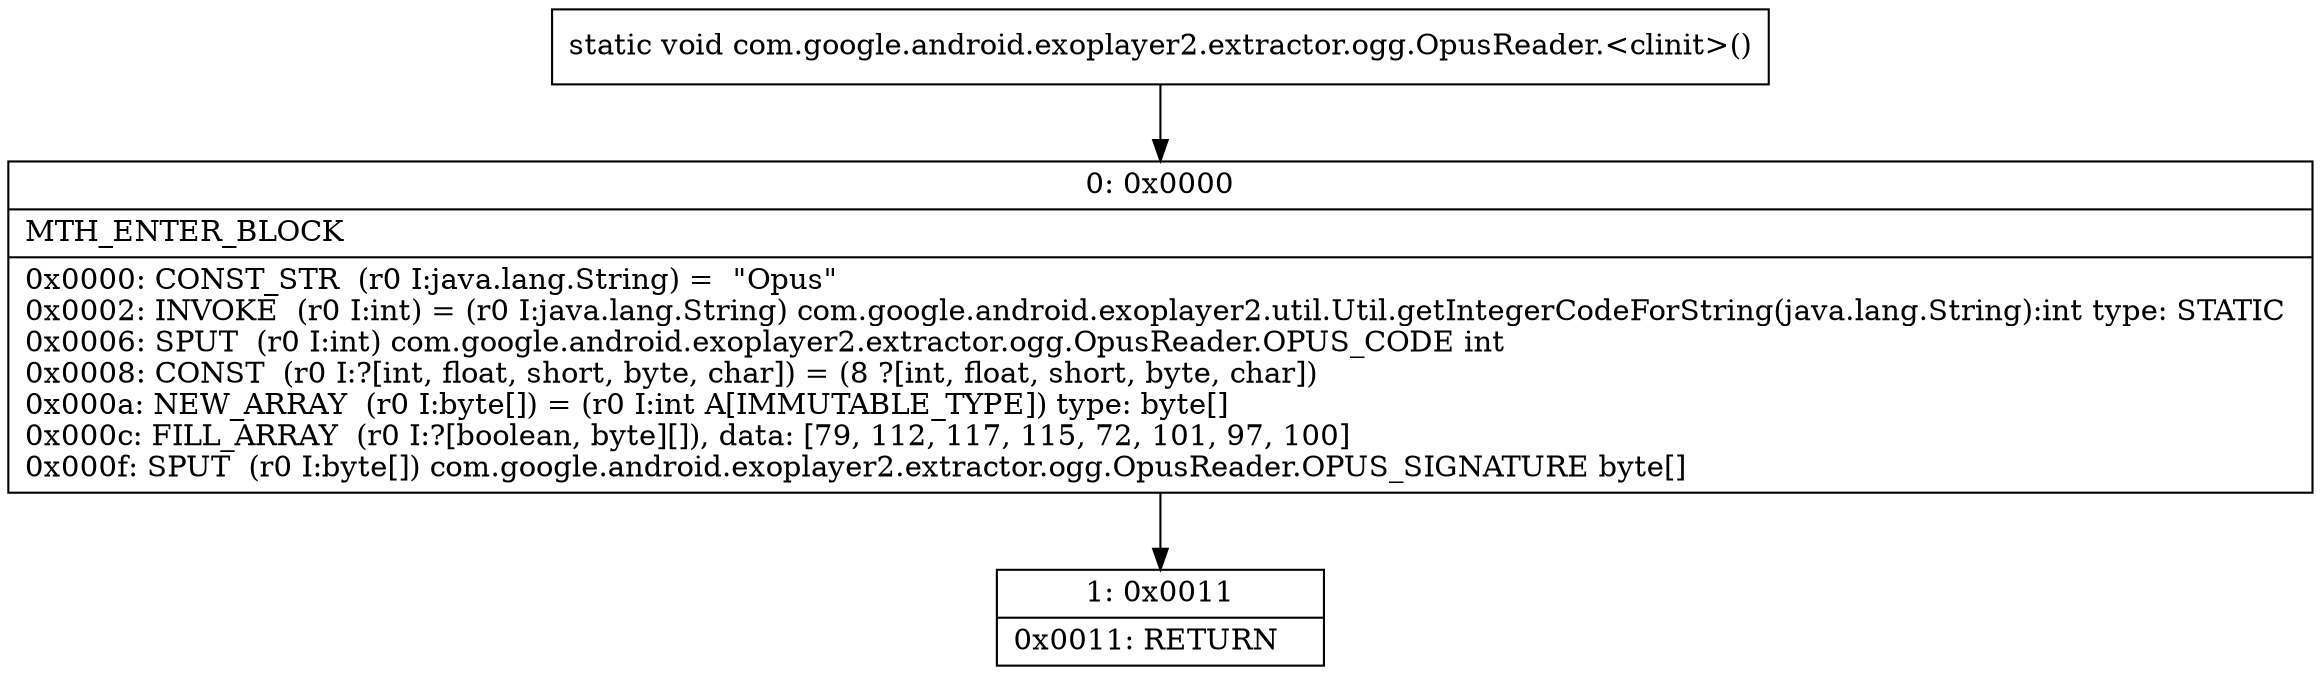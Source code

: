 digraph "CFG forcom.google.android.exoplayer2.extractor.ogg.OpusReader.\<clinit\>()V" {
Node_0 [shape=record,label="{0\:\ 0x0000|MTH_ENTER_BLOCK\l|0x0000: CONST_STR  (r0 I:java.lang.String) =  \"Opus\" \l0x0002: INVOKE  (r0 I:int) = (r0 I:java.lang.String) com.google.android.exoplayer2.util.Util.getIntegerCodeForString(java.lang.String):int type: STATIC \l0x0006: SPUT  (r0 I:int) com.google.android.exoplayer2.extractor.ogg.OpusReader.OPUS_CODE int \l0x0008: CONST  (r0 I:?[int, float, short, byte, char]) = (8 ?[int, float, short, byte, char]) \l0x000a: NEW_ARRAY  (r0 I:byte[]) = (r0 I:int A[IMMUTABLE_TYPE]) type: byte[] \l0x000c: FILL_ARRAY  (r0 I:?[boolean, byte][]), data: [79, 112, 117, 115, 72, 101, 97, 100] \l0x000f: SPUT  (r0 I:byte[]) com.google.android.exoplayer2.extractor.ogg.OpusReader.OPUS_SIGNATURE byte[] \l}"];
Node_1 [shape=record,label="{1\:\ 0x0011|0x0011: RETURN   \l}"];
MethodNode[shape=record,label="{static void com.google.android.exoplayer2.extractor.ogg.OpusReader.\<clinit\>() }"];
MethodNode -> Node_0;
Node_0 -> Node_1;
}

